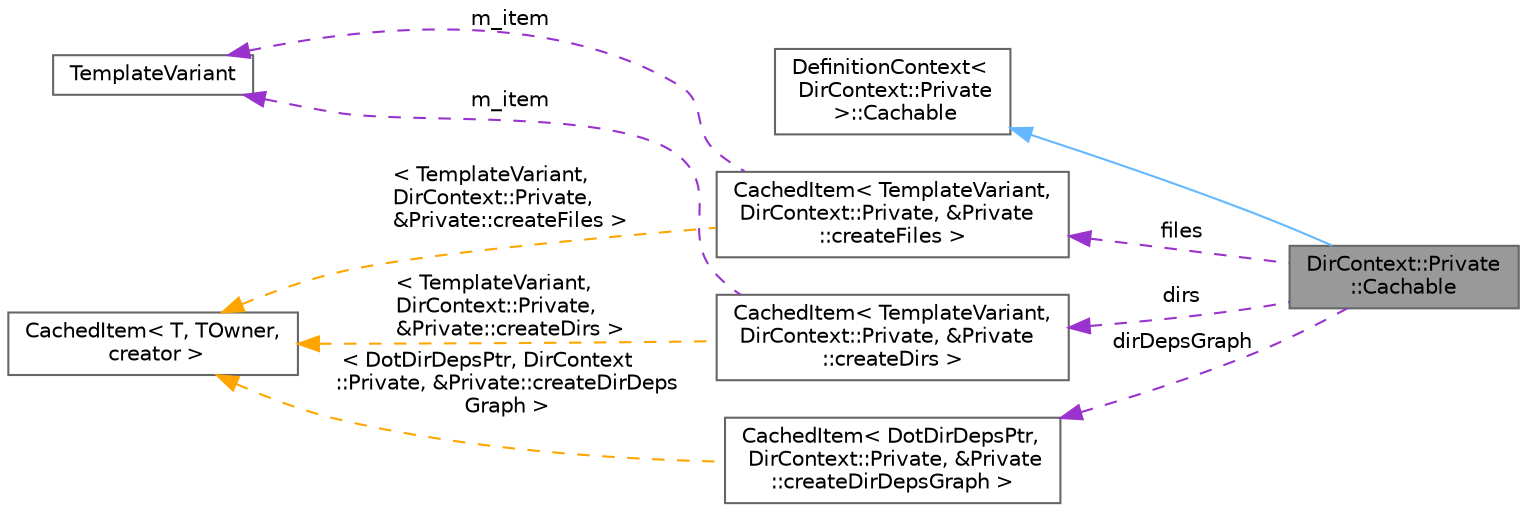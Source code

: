 digraph "DirContext::Private::Cachable"
{
 // INTERACTIVE_SVG=YES
 // LATEX_PDF_SIZE
  bgcolor="transparent";
  edge [fontname=Helvetica,fontsize=10,labelfontname=Helvetica,labelfontsize=10];
  node [fontname=Helvetica,fontsize=10,shape=box,height=0.2,width=0.4];
  rankdir="LR";
  Node1 [label="DirContext::Private\l::Cachable",height=0.2,width=0.4,color="gray40", fillcolor="grey60", style="filled", fontcolor="black",tooltip=" "];
  Node2 -> Node1 [dir="back",color="steelblue1",style="solid"];
  Node2 [label="DefinitionContext\<\l DirContext::Private\l \>::Cachable",height=0.2,width=0.4,color="gray40", fillcolor="white", style="filled",tooltip=" "];
  Node3 -> Node1 [dir="back",color="darkorchid3",style="dashed",label=" dirs" ];
  Node3 [label="CachedItem\< TemplateVariant,\l DirContext::Private, &Private\l::createDirs \>",height=0.2,width=0.4,color="gray40", fillcolor="white", style="filled",URL="$d7/dc1/class_cached_item.html",tooltip=" "];
  Node4 -> Node3 [dir="back",color="darkorchid3",style="dashed",label=" m_item" ];
  Node4 [label="TemplateVariant",height=0.2,width=0.4,color="gray40", fillcolor="white", style="filled",URL="$d1/dba/class_template_variant.html",tooltip="Variant type which can hold one value of a fixed set of types."];
  Node5 -> Node3 [dir="back",color="orange",style="dashed",label=" \< TemplateVariant,\l DirContext::Private,\l &Private::createDirs \>" ];
  Node5 [label="CachedItem\< T, TOwner,\l creator \>",height=0.2,width=0.4,color="gray40", fillcolor="white", style="filled",URL="$d7/dc1/class_cached_item.html",tooltip="Wrapper for data that needs to be cached."];
  Node6 -> Node1 [dir="back",color="darkorchid3",style="dashed",label=" files" ];
  Node6 [label="CachedItem\< TemplateVariant,\l DirContext::Private, &Private\l::createFiles \>",height=0.2,width=0.4,color="gray40", fillcolor="white", style="filled",URL="$d7/dc1/class_cached_item.html",tooltip=" "];
  Node4 -> Node6 [dir="back",color="darkorchid3",style="dashed",label=" m_item" ];
  Node5 -> Node6 [dir="back",color="orange",style="dashed",label=" \< TemplateVariant,\l DirContext::Private,\l &Private::createFiles \>" ];
  Node7 -> Node1 [dir="back",color="darkorchid3",style="dashed",label=" dirDepsGraph" ];
  Node7 [label="CachedItem\< DotDirDepsPtr,\l DirContext::Private, &Private\l::createDirDepsGraph \>",height=0.2,width=0.4,color="gray40", fillcolor="white", style="filled",URL="$d7/dc1/class_cached_item.html",tooltip=" "];
  Node5 -> Node7 [dir="back",color="orange",style="dashed",label=" \< DotDirDepsPtr, DirContext\l::Private, &Private::createDirDeps\lGraph \>" ];
}
